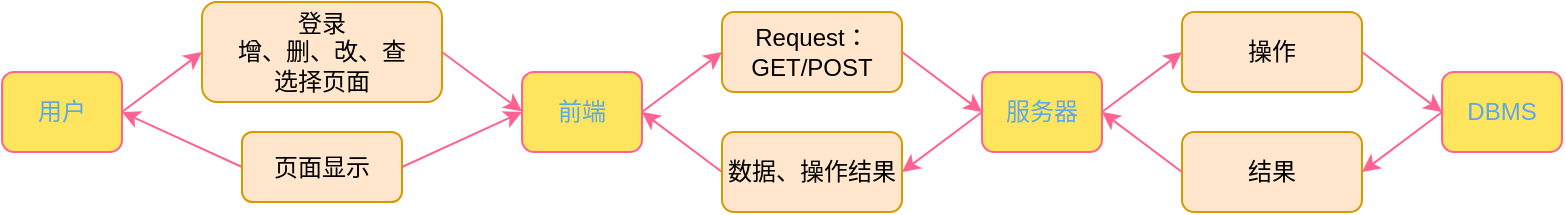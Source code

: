 <mxfile version="24.4.13" type="device">
  <diagram id="C5RBs43oDa-KdzZeNtuy" name="Page-1">
    <mxGraphModel dx="1122" dy="761" grid="1" gridSize="10" guides="1" tooltips="1" connect="1" arrows="1" fold="1" page="1" pageScale="1" pageWidth="827" pageHeight="1169" math="0" shadow="0">
      <root>
        <mxCell id="WIyWlLk6GJQsqaUBKTNV-0" />
        <mxCell id="WIyWlLk6GJQsqaUBKTNV-1" parent="WIyWlLk6GJQsqaUBKTNV-0" />
        <mxCell id="WIyWlLk6GJQsqaUBKTNV-3" value="用户" style="rounded=1;whiteSpace=wrap;html=1;fontSize=12;glass=0;strokeWidth=1;shadow=0;labelBackgroundColor=none;fillColor=#FFE45E;strokeColor=#FF6392;fontColor=#5AA9E6;" parent="WIyWlLk6GJQsqaUBKTNV-1" vertex="1">
          <mxGeometry x="10" y="80" width="60" height="40" as="geometry" />
        </mxCell>
        <mxCell id="nqqt7zjogXe4aJNH87TI-0" value="" style="endArrow=classic;html=1;rounded=0;strokeColor=#FF6392;fontColor=#5AA9E6;fillColor=#FFE45E;exitX=1;exitY=0.5;exitDx=0;exitDy=0;entryX=0;entryY=0.5;entryDx=0;entryDy=0;" edge="1" parent="WIyWlLk6GJQsqaUBKTNV-1" source="WIyWlLk6GJQsqaUBKTNV-3" target="nqqt7zjogXe4aJNH87TI-1">
          <mxGeometry width="50" height="50" relative="1" as="geometry">
            <mxPoint x="150" y="120" as="sourcePoint" />
            <mxPoint x="110" y="100" as="targetPoint" />
          </mxGeometry>
        </mxCell>
        <mxCell id="nqqt7zjogXe4aJNH87TI-1" value="&lt;div&gt;登录&lt;/div&gt;增、删、改、查&lt;div&gt;选择页面&lt;/div&gt;" style="rounded=1;whiteSpace=wrap;html=1;fontSize=12;glass=0;strokeWidth=1;shadow=0;labelBackgroundColor=none;fillColor=#ffe6cc;strokeColor=#d79b00;" vertex="1" parent="WIyWlLk6GJQsqaUBKTNV-1">
          <mxGeometry x="110" y="45" width="120" height="50" as="geometry" />
        </mxCell>
        <mxCell id="nqqt7zjogXe4aJNH87TI-2" value="" style="endArrow=classic;html=1;rounded=0;strokeColor=#FF6392;fontColor=#5AA9E6;fillColor=#FFE45E;exitX=1;exitY=0.5;exitDx=0;exitDy=0;" edge="1" parent="WIyWlLk6GJQsqaUBKTNV-1" source="nqqt7zjogXe4aJNH87TI-1">
          <mxGeometry width="50" height="50" relative="1" as="geometry">
            <mxPoint x="230" y="99.66" as="sourcePoint" />
            <mxPoint x="270" y="99.66" as="targetPoint" />
          </mxGeometry>
        </mxCell>
        <mxCell id="nqqt7zjogXe4aJNH87TI-3" value="前端" style="rounded=1;whiteSpace=wrap;html=1;fontSize=12;glass=0;strokeWidth=1;shadow=0;labelBackgroundColor=none;fillColor=#FFE45E;strokeColor=#FF6392;fontColor=#5AA9E6;" vertex="1" parent="WIyWlLk6GJQsqaUBKTNV-1">
          <mxGeometry x="270" y="80" width="60" height="40" as="geometry" />
        </mxCell>
        <mxCell id="nqqt7zjogXe4aJNH87TI-4" value="" style="endArrow=classic;html=1;rounded=0;strokeColor=#FF6392;fontColor=#5AA9E6;fillColor=#FFE45E;exitX=1;exitY=0.5;exitDx=0;exitDy=0;entryX=0;entryY=0.5;entryDx=0;entryDy=0;" edge="1" parent="WIyWlLk6GJQsqaUBKTNV-1" source="nqqt7zjogXe4aJNH87TI-3" target="nqqt7zjogXe4aJNH87TI-6">
          <mxGeometry width="50" height="50" relative="1" as="geometry">
            <mxPoint x="240" y="109.66" as="sourcePoint" />
            <mxPoint x="370" y="80" as="targetPoint" />
          </mxGeometry>
        </mxCell>
        <mxCell id="nqqt7zjogXe4aJNH87TI-6" value="Request：GET/POST" style="rounded=1;whiteSpace=wrap;html=1;fontSize=12;glass=0;strokeWidth=1;shadow=0;labelBackgroundColor=none;fillColor=#ffe6cc;strokeColor=#d79b00;" vertex="1" parent="WIyWlLk6GJQsqaUBKTNV-1">
          <mxGeometry x="370" y="50" width="90" height="40" as="geometry" />
        </mxCell>
        <mxCell id="nqqt7zjogXe4aJNH87TI-7" value="" style="endArrow=none;html=1;rounded=0;strokeColor=#FF6392;fontColor=#5AA9E6;fillColor=#FFE45E;exitX=1;exitY=0.5;exitDx=0;exitDy=0;endFill=0;startArrow=classic;startFill=1;entryX=0;entryY=0.5;entryDx=0;entryDy=0;" edge="1" parent="WIyWlLk6GJQsqaUBKTNV-1" source="nqqt7zjogXe4aJNH87TI-3" target="nqqt7zjogXe4aJNH87TI-8">
          <mxGeometry width="50" height="50" relative="1" as="geometry">
            <mxPoint x="260" y="120" as="sourcePoint" />
            <mxPoint x="370" y="120" as="targetPoint" />
          </mxGeometry>
        </mxCell>
        <mxCell id="nqqt7zjogXe4aJNH87TI-8" value="数据、操作结果" style="rounded=1;whiteSpace=wrap;html=1;fontSize=12;glass=0;strokeWidth=1;shadow=0;labelBackgroundColor=none;fillColor=#ffe6cc;strokeColor=#d79b00;" vertex="1" parent="WIyWlLk6GJQsqaUBKTNV-1">
          <mxGeometry x="370" y="110" width="90" height="40" as="geometry" />
        </mxCell>
        <mxCell id="nqqt7zjogXe4aJNH87TI-9" value="" style="endArrow=classic;html=1;rounded=0;strokeColor=#FF6392;fontColor=#5AA9E6;fillColor=#FFE45E;exitX=1;exitY=0.5;exitDx=0;exitDy=0;entryX=0;entryY=0.5;entryDx=0;entryDy=0;" edge="1" parent="WIyWlLk6GJQsqaUBKTNV-1" source="nqqt7zjogXe4aJNH87TI-6" target="nqqt7zjogXe4aJNH87TI-14">
          <mxGeometry width="50" height="50" relative="1" as="geometry">
            <mxPoint x="490" y="75" as="sourcePoint" />
            <mxPoint x="500" y="90" as="targetPoint" />
          </mxGeometry>
        </mxCell>
        <mxCell id="nqqt7zjogXe4aJNH87TI-10" value="" style="endArrow=none;html=1;rounded=0;strokeColor=#FF6392;fontColor=#5AA9E6;fillColor=#FFE45E;exitX=1;exitY=0.5;exitDx=0;exitDy=0;endFill=0;startArrow=classic;startFill=1;entryX=0;entryY=0.5;entryDx=0;entryDy=0;" edge="1" parent="WIyWlLk6GJQsqaUBKTNV-1" target="nqqt7zjogXe4aJNH87TI-12">
          <mxGeometry width="50" height="50" relative="1" as="geometry">
            <mxPoint x="70" y="100" as="sourcePoint" />
            <mxPoint x="110" y="120" as="targetPoint" />
          </mxGeometry>
        </mxCell>
        <mxCell id="nqqt7zjogXe4aJNH87TI-12" value="页面显示" style="rounded=1;whiteSpace=wrap;html=1;fontSize=12;glass=0;strokeWidth=1;shadow=0;labelBackgroundColor=none;fillColor=#ffe6cc;strokeColor=#d79b00;" vertex="1" parent="WIyWlLk6GJQsqaUBKTNV-1">
          <mxGeometry x="130" y="110" width="80" height="35" as="geometry" />
        </mxCell>
        <mxCell id="nqqt7zjogXe4aJNH87TI-13" value="" style="endArrow=classic;html=1;rounded=0;strokeColor=#FF6392;fontColor=#5AA9E6;fillColor=#FFE45E;exitX=1;exitY=0.5;exitDx=0;exitDy=0;entryX=0;entryY=0.5;entryDx=0;entryDy=0;" edge="1" parent="WIyWlLk6GJQsqaUBKTNV-1" source="nqqt7zjogXe4aJNH87TI-12" target="nqqt7zjogXe4aJNH87TI-3">
          <mxGeometry width="50" height="50" relative="1" as="geometry">
            <mxPoint x="240" y="80" as="sourcePoint" />
            <mxPoint x="280" y="109.66" as="targetPoint" />
          </mxGeometry>
        </mxCell>
        <mxCell id="nqqt7zjogXe4aJNH87TI-14" value="服务器" style="rounded=1;whiteSpace=wrap;html=1;fontSize=12;glass=0;strokeWidth=1;shadow=0;labelBackgroundColor=none;fillColor=#FFE45E;strokeColor=#FF6392;fontColor=#5AA9E6;" vertex="1" parent="WIyWlLk6GJQsqaUBKTNV-1">
          <mxGeometry x="500" y="80" width="60" height="40" as="geometry" />
        </mxCell>
        <mxCell id="nqqt7zjogXe4aJNH87TI-15" value="" style="endArrow=classic;html=1;rounded=0;strokeColor=#FF6392;fontColor=#5AA9E6;fillColor=#FFE45E;exitX=0;exitY=0.5;exitDx=0;exitDy=0;entryX=1;entryY=0.5;entryDx=0;entryDy=0;" edge="1" parent="WIyWlLk6GJQsqaUBKTNV-1" source="nqqt7zjogXe4aJNH87TI-14" target="nqqt7zjogXe4aJNH87TI-8">
          <mxGeometry width="50" height="50" relative="1" as="geometry">
            <mxPoint x="470" y="80" as="sourcePoint" />
            <mxPoint x="510" y="100" as="targetPoint" />
          </mxGeometry>
        </mxCell>
        <mxCell id="nqqt7zjogXe4aJNH87TI-19" value="" style="endArrow=classic;html=1;rounded=0;strokeColor=#FF6392;fontColor=#5AA9E6;fillColor=#FFE45E;exitX=1;exitY=0.5;exitDx=0;exitDy=0;entryX=0;entryY=0.5;entryDx=0;entryDy=0;" edge="1" parent="WIyWlLk6GJQsqaUBKTNV-1" source="nqqt7zjogXe4aJNH87TI-14" target="nqqt7zjogXe4aJNH87TI-20">
          <mxGeometry width="50" height="50" relative="1" as="geometry">
            <mxPoint x="570" y="110" as="sourcePoint" />
            <mxPoint x="600" y="80" as="targetPoint" />
          </mxGeometry>
        </mxCell>
        <mxCell id="nqqt7zjogXe4aJNH87TI-20" value="操作" style="rounded=1;whiteSpace=wrap;html=1;fontSize=12;glass=0;strokeWidth=1;shadow=0;labelBackgroundColor=none;fillColor=#ffe6cc;strokeColor=#d79b00;" vertex="1" parent="WIyWlLk6GJQsqaUBKTNV-1">
          <mxGeometry x="600" y="50" width="90" height="40" as="geometry" />
        </mxCell>
        <mxCell id="nqqt7zjogXe4aJNH87TI-21" value="" style="endArrow=classic;html=1;rounded=0;strokeColor=#FF6392;fontColor=#5AA9E6;fillColor=#FFE45E;exitX=1;exitY=0.5;exitDx=0;exitDy=0;entryX=0;entryY=0.5;entryDx=0;entryDy=0;" edge="1" parent="WIyWlLk6GJQsqaUBKTNV-1" source="nqqt7zjogXe4aJNH87TI-20" target="nqqt7zjogXe4aJNH87TI-22">
          <mxGeometry width="50" height="50" relative="1" as="geometry">
            <mxPoint x="570" y="110" as="sourcePoint" />
            <mxPoint x="740" y="90" as="targetPoint" />
          </mxGeometry>
        </mxCell>
        <mxCell id="nqqt7zjogXe4aJNH87TI-22" value="DBMS" style="rounded=1;whiteSpace=wrap;html=1;fontSize=12;glass=0;strokeWidth=1;shadow=0;labelBackgroundColor=none;fillColor=#FFE45E;strokeColor=#FF6392;fontColor=#5AA9E6;" vertex="1" parent="WIyWlLk6GJQsqaUBKTNV-1">
          <mxGeometry x="730" y="80" width="60" height="40" as="geometry" />
        </mxCell>
        <mxCell id="nqqt7zjogXe4aJNH87TI-23" value="结果" style="rounded=1;whiteSpace=wrap;html=1;fontSize=12;glass=0;strokeWidth=1;shadow=0;labelBackgroundColor=none;fillColor=#ffe6cc;strokeColor=#d79b00;" vertex="1" parent="WIyWlLk6GJQsqaUBKTNV-1">
          <mxGeometry x="600" y="110" width="90" height="40" as="geometry" />
        </mxCell>
        <mxCell id="nqqt7zjogXe4aJNH87TI-24" value="" style="endArrow=classic;html=1;rounded=0;strokeColor=#FF6392;fontColor=#5AA9E6;fillColor=#FFE45E;exitX=0;exitY=0.5;exitDx=0;exitDy=0;entryX=1;entryY=0.5;entryDx=0;entryDy=0;" edge="1" parent="WIyWlLk6GJQsqaUBKTNV-1" source="nqqt7zjogXe4aJNH87TI-22" target="nqqt7zjogXe4aJNH87TI-23">
          <mxGeometry width="50" height="50" relative="1" as="geometry">
            <mxPoint x="700" y="80" as="sourcePoint" />
            <mxPoint x="740" y="110" as="targetPoint" />
          </mxGeometry>
        </mxCell>
        <mxCell id="nqqt7zjogXe4aJNH87TI-25" value="" style="endArrow=classic;html=1;rounded=0;strokeColor=#FF6392;fontColor=#5AA9E6;fillColor=#FFE45E;exitX=0;exitY=0.5;exitDx=0;exitDy=0;entryX=1;entryY=0.5;entryDx=0;entryDy=0;" edge="1" parent="WIyWlLk6GJQsqaUBKTNV-1" source="nqqt7zjogXe4aJNH87TI-23" target="nqqt7zjogXe4aJNH87TI-14">
          <mxGeometry width="50" height="50" relative="1" as="geometry">
            <mxPoint x="740" y="110" as="sourcePoint" />
            <mxPoint x="700" y="140" as="targetPoint" />
          </mxGeometry>
        </mxCell>
      </root>
    </mxGraphModel>
  </diagram>
</mxfile>
